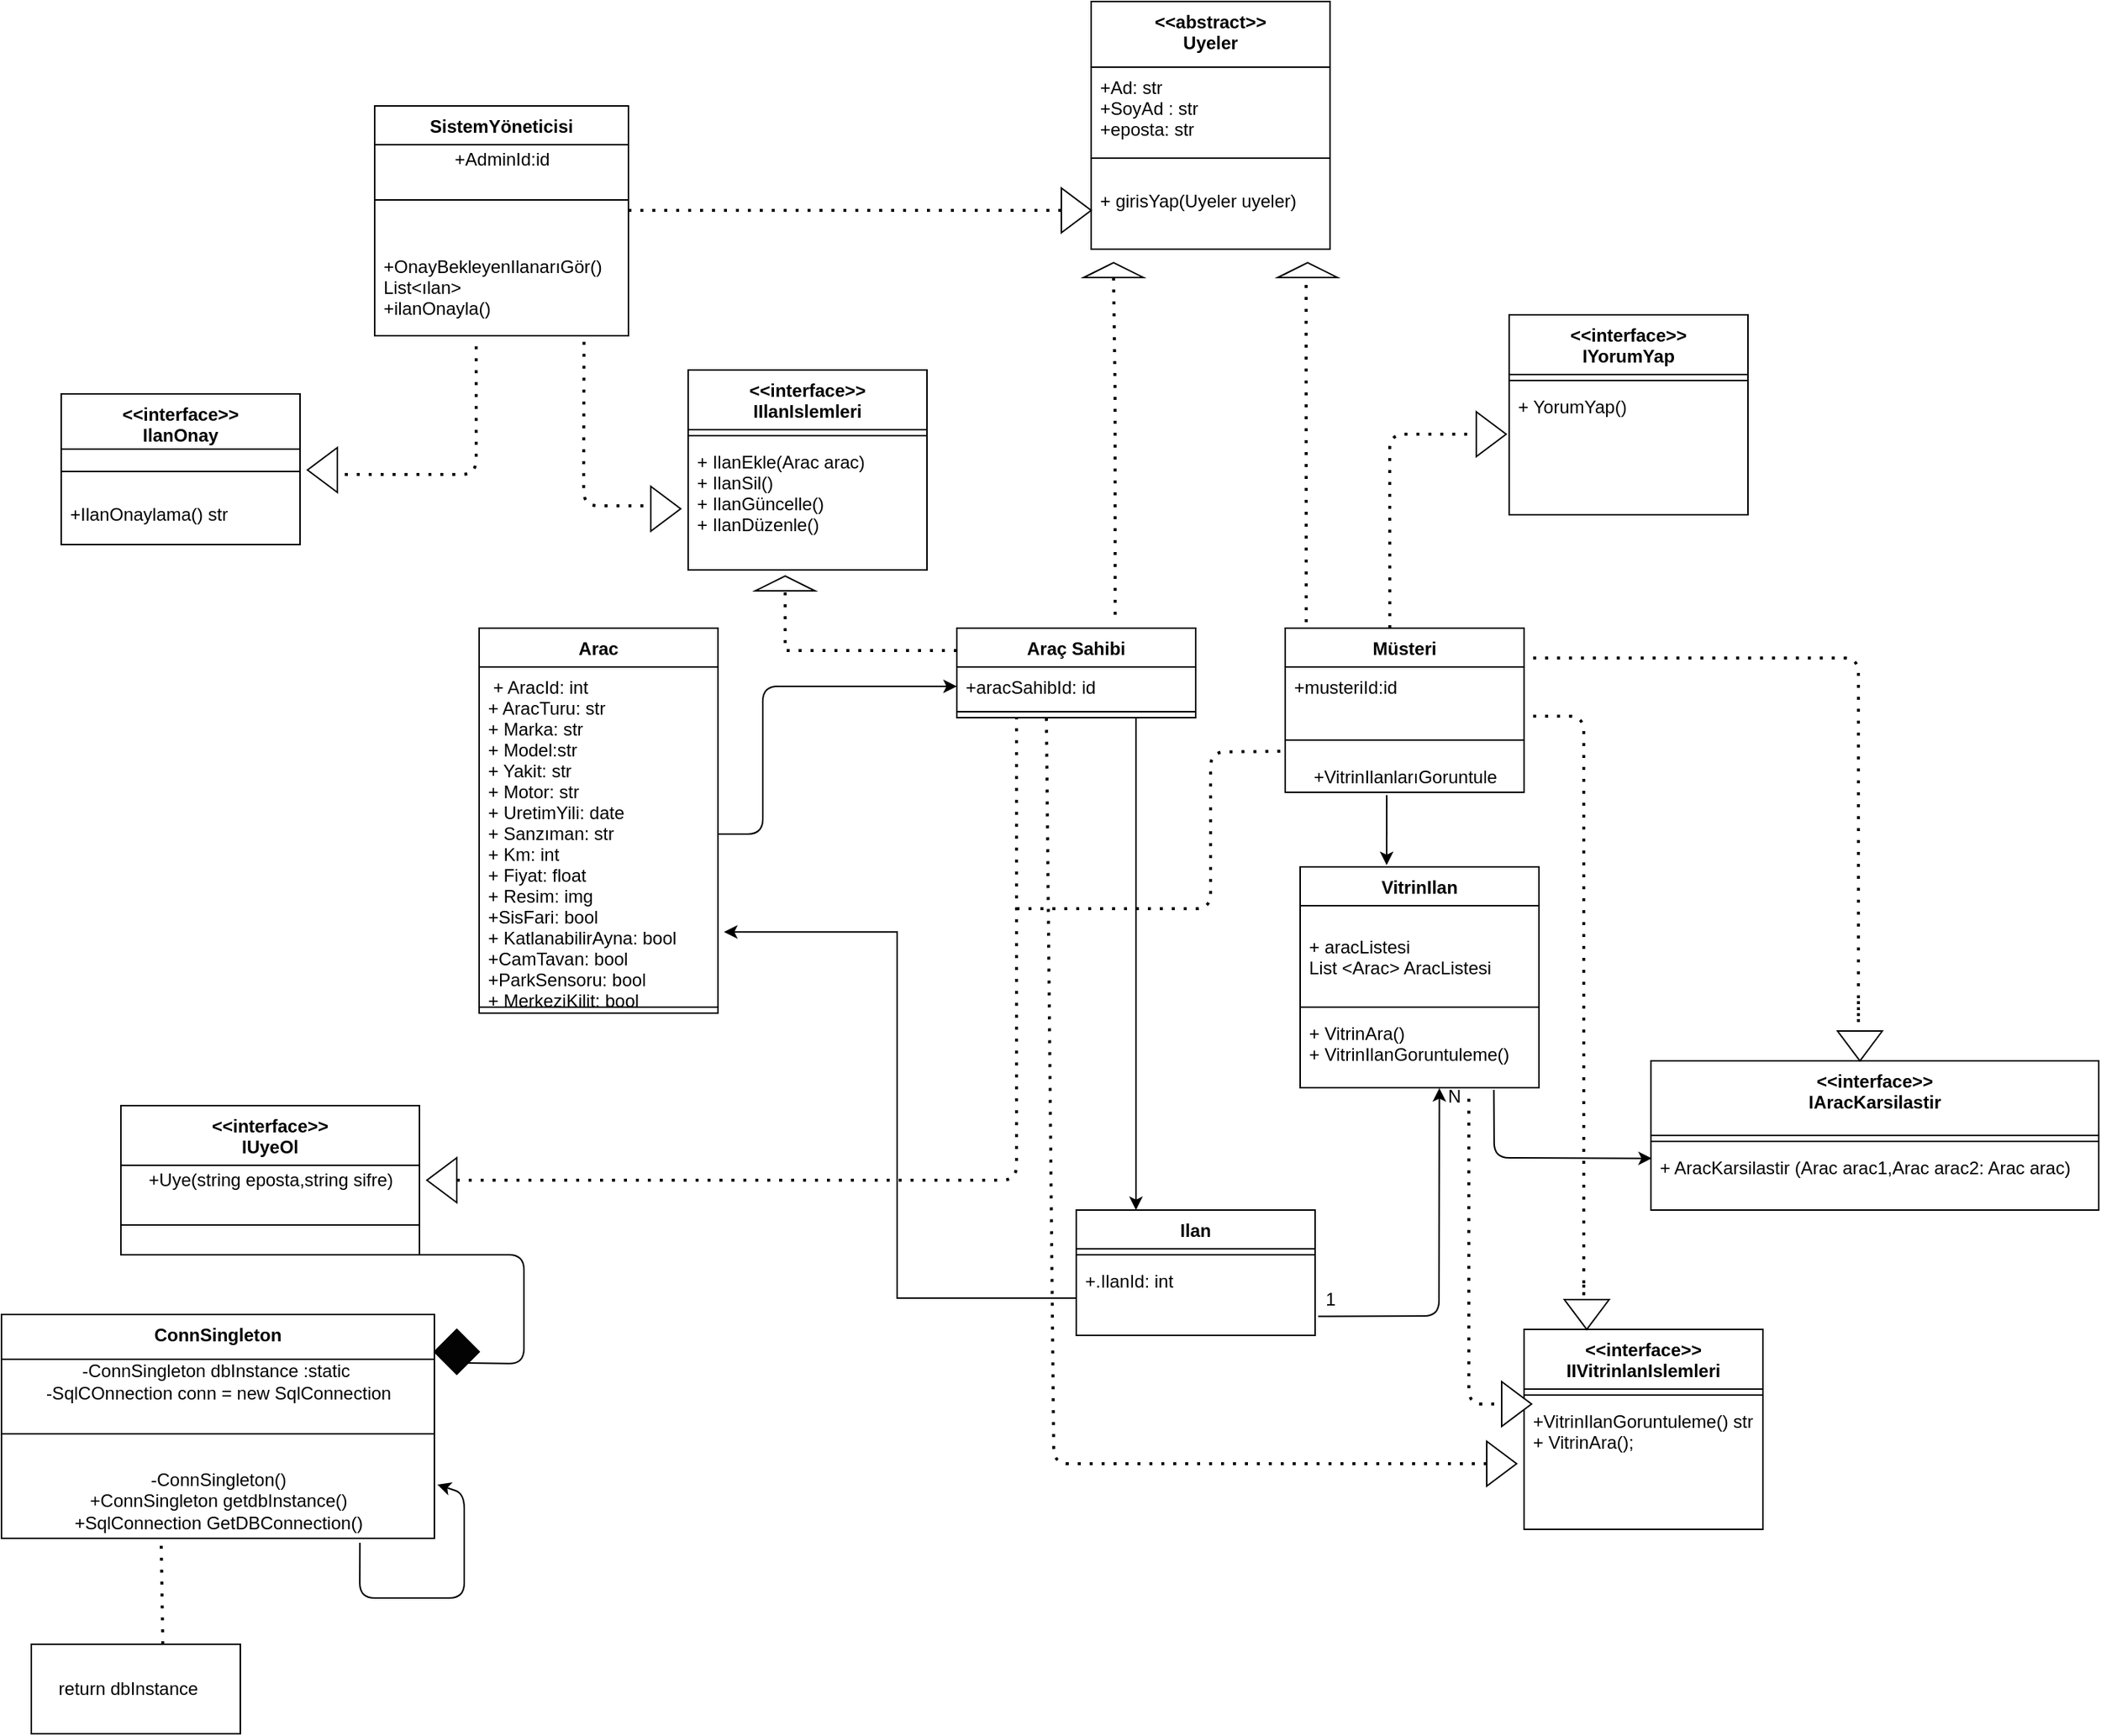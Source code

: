 <mxfile version="13.9.9" type="device"><diagram id="zK1Dp6CyT_VVReYX9IPm" name="Sayfa -1"><mxGraphModel dx="3129" dy="2283" grid="1" gridSize="10" guides="1" tooltips="1" connect="1" arrows="1" fold="1" page="1" pageScale="1" pageWidth="1169" pageHeight="827" math="0" shadow="0"><root><mxCell id="0"/><mxCell id="1" parent="0"/><mxCell id="Ft5qCQ-8cC0xmZgH-fm2-13" value="Araç Sahibi" style="swimlane;fontStyle=1;align=center;verticalAlign=top;childLayout=stackLayout;horizontal=1;startSize=26;horizontalStack=0;resizeParent=1;resizeParentMax=0;resizeLast=0;collapsible=1;marginBottom=0;" parent="1" vertex="1"><mxGeometry x="40" y="520" width="160" height="60" as="geometry"/></mxCell><mxCell id="Ft5qCQ-8cC0xmZgH-fm2-14" value="+aracSahibId: id" style="text;strokeColor=none;fillColor=none;align=left;verticalAlign=top;spacingLeft=4;spacingRight=4;overflow=hidden;rotatable=0;points=[[0,0.5],[1,0.5]];portConstraint=eastwest;" parent="Ft5qCQ-8cC0xmZgH-fm2-13" vertex="1"><mxGeometry y="26" width="160" height="26" as="geometry"/></mxCell><mxCell id="Ft5qCQ-8cC0xmZgH-fm2-15" value="" style="line;strokeWidth=1;fillColor=none;align=left;verticalAlign=middle;spacingTop=-1;spacingLeft=3;spacingRight=3;rotatable=0;labelPosition=right;points=[];portConstraint=eastwest;" parent="Ft5qCQ-8cC0xmZgH-fm2-13" vertex="1"><mxGeometry y="52" width="160" height="8" as="geometry"/></mxCell><mxCell id="Ft5qCQ-8cC0xmZgH-fm2-17" value="Müsteri" style="swimlane;fontStyle=1;align=center;verticalAlign=top;childLayout=stackLayout;horizontal=1;startSize=26;horizontalStack=0;resizeParent=1;resizeParentMax=0;resizeLast=0;collapsible=1;marginBottom=0;" parent="1" vertex="1"><mxGeometry x="260" y="520" width="160" height="110" as="geometry"/></mxCell><mxCell id="Ft5qCQ-8cC0xmZgH-fm2-18" value="+musteriId:id" style="text;strokeColor=none;fillColor=none;align=left;verticalAlign=top;spacingLeft=4;spacingRight=4;overflow=hidden;rotatable=0;points=[[0,0.5],[1,0.5]];portConstraint=eastwest;" parent="Ft5qCQ-8cC0xmZgH-fm2-17" vertex="1"><mxGeometry y="26" width="160" height="34" as="geometry"/></mxCell><mxCell id="Ft5qCQ-8cC0xmZgH-fm2-19" value="" style="line;strokeWidth=1;fillColor=none;align=left;verticalAlign=middle;spacingTop=-1;spacingLeft=3;spacingRight=3;rotatable=0;labelPosition=right;points=[];portConstraint=eastwest;" parent="Ft5qCQ-8cC0xmZgH-fm2-17" vertex="1"><mxGeometry y="60" width="160" height="30" as="geometry"/></mxCell><mxCell id="Ft5qCQ-8cC0xmZgH-fm2-59" value="+VitrinIlanlarıGoruntule" style="text;html=1;align=center;verticalAlign=middle;resizable=0;points=[];autosize=1;" parent="Ft5qCQ-8cC0xmZgH-fm2-17" vertex="1"><mxGeometry y="90" width="160" height="20" as="geometry"/></mxCell><mxCell id="Ft5qCQ-8cC0xmZgH-fm2-20" value="&lt;&lt;interface&gt;&gt;&#10;IIlanIslemleri" style="swimlane;fontStyle=1;align=center;verticalAlign=top;childLayout=stackLayout;horizontal=1;startSize=40;horizontalStack=0;resizeParent=1;resizeParentMax=0;resizeLast=0;collapsible=1;marginBottom=0;" parent="1" vertex="1"><mxGeometry x="-140" y="347" width="160" height="134" as="geometry"/></mxCell><mxCell id="Ft5qCQ-8cC0xmZgH-fm2-22" value="" style="line;strokeWidth=1;fillColor=none;align=left;verticalAlign=middle;spacingTop=-1;spacingLeft=3;spacingRight=3;rotatable=0;labelPosition=right;points=[];portConstraint=eastwest;" parent="Ft5qCQ-8cC0xmZgH-fm2-20" vertex="1"><mxGeometry y="40" width="160" height="8" as="geometry"/></mxCell><mxCell id="Ft5qCQ-8cC0xmZgH-fm2-23" value="+ IlanEkle(Arac arac) &#10;+ IlanSil() &#10;+ IlanGüncelle() &#10;+ IlanDüzenle() " style="text;strokeColor=none;fillColor=none;align=left;verticalAlign=top;spacingLeft=4;spacingRight=4;overflow=hidden;rotatable=0;points=[[0,0.5],[1,0.5]];portConstraint=eastwest;" parent="Ft5qCQ-8cC0xmZgH-fm2-20" vertex="1"><mxGeometry y="48" width="160" height="86" as="geometry"/></mxCell><mxCell id="Ft5qCQ-8cC0xmZgH-fm2-31" value="SistemYöneticisi" style="swimlane;fontStyle=1;align=center;verticalAlign=top;childLayout=stackLayout;horizontal=1;startSize=26;horizontalStack=0;resizeParent=1;resizeParentMax=0;resizeLast=0;collapsible=1;marginBottom=0;" parent="1" vertex="1"><mxGeometry x="-350" y="170" width="170" height="154" as="geometry"/></mxCell><mxCell id="Ft5qCQ-8cC0xmZgH-fm2-34" value="&lt;span style=&quot;text-align: left&quot;&gt;+AdminId:id&lt;/span&gt;" style="text;html=1;align=center;verticalAlign=middle;resizable=0;points=[];autosize=1;" parent="Ft5qCQ-8cC0xmZgH-fm2-31" vertex="1"><mxGeometry y="26" width="170" height="20" as="geometry"/></mxCell><mxCell id="Ft5qCQ-8cC0xmZgH-fm2-33" value="" style="line;strokeWidth=1;fillColor=none;align=left;verticalAlign=middle;spacingTop=-1;spacingLeft=3;spacingRight=3;rotatable=0;labelPosition=right;points=[];portConstraint=eastwest;" parent="Ft5qCQ-8cC0xmZgH-fm2-31" vertex="1"><mxGeometry y="46" width="170" height="34" as="geometry"/></mxCell><mxCell id="Ft5qCQ-8cC0xmZgH-fm2-32" value="&#10;+OnayBekleyenIlanarıGör()&#10;List&lt;ılan&gt;&#10;+ilanOnayla()&#10;" style="text;strokeColor=none;fillColor=none;align=left;verticalAlign=top;spacingLeft=4;spacingRight=4;overflow=hidden;rotatable=0;points=[[0,0.5],[1,0.5]];portConstraint=eastwest;" parent="Ft5qCQ-8cC0xmZgH-fm2-31" vertex="1"><mxGeometry y="80" width="170" height="74" as="geometry"/></mxCell><mxCell id="Ft5qCQ-8cC0xmZgH-fm2-41" value="VitrinIlan" style="swimlane;fontStyle=1;align=center;verticalAlign=top;childLayout=stackLayout;horizontal=1;startSize=26;horizontalStack=0;resizeParent=1;resizeParentMax=0;resizeLast=0;collapsible=1;marginBottom=0;" parent="1" vertex="1"><mxGeometry x="270" y="680" width="160" height="148" as="geometry"/></mxCell><mxCell id="Ft5qCQ-8cC0xmZgH-fm2-42" value="&#10;+ aracListesi&#10;List &lt;Arac&gt; AracListesi " style="text;strokeColor=none;fillColor=none;align=left;verticalAlign=top;spacingLeft=4;spacingRight=4;overflow=hidden;rotatable=0;points=[[0,0.5],[1,0.5]];portConstraint=eastwest;" parent="Ft5qCQ-8cC0xmZgH-fm2-41" vertex="1"><mxGeometry y="26" width="160" height="64" as="geometry"/></mxCell><mxCell id="Ft5qCQ-8cC0xmZgH-fm2-43" value="" style="line;strokeWidth=1;fillColor=none;align=left;verticalAlign=middle;spacingTop=-1;spacingLeft=3;spacingRight=3;rotatable=0;labelPosition=right;points=[];portConstraint=eastwest;" parent="Ft5qCQ-8cC0xmZgH-fm2-41" vertex="1"><mxGeometry y="90" width="160" height="8" as="geometry"/></mxCell><mxCell id="Ft5qCQ-8cC0xmZgH-fm2-44" value="+ VitrinAra()&#10;+ VitrinIlanGoruntuleme()" style="text;strokeColor=none;fillColor=none;align=left;verticalAlign=top;spacingLeft=4;spacingRight=4;overflow=hidden;rotatable=0;points=[[0,0.5],[1,0.5]];portConstraint=eastwest;" parent="Ft5qCQ-8cC0xmZgH-fm2-41" vertex="1"><mxGeometry y="98" width="160" height="50" as="geometry"/></mxCell><mxCell id="Ft5qCQ-8cC0xmZgH-fm2-54" value="" style="endArrow=none;dashed=1;html=1;dashPattern=1 3;strokeWidth=2;exitX=0;exitY=0.25;exitDx=0;exitDy=0;" parent="1" source="Ft5qCQ-8cC0xmZgH-fm2-13" edge="1"><mxGeometry width="50" height="50" relative="1" as="geometry"><mxPoint x="110" y="580" as="sourcePoint"/><mxPoint x="-80" y="535" as="targetPoint"/></mxGeometry></mxCell><mxCell id="Ft5qCQ-8cC0xmZgH-fm2-55" value="" style="triangle;whiteSpace=wrap;html=1;rotation=90;direction=west;" parent="1" vertex="1"><mxGeometry x="-80" y="470" width="10" height="40" as="geometry"/></mxCell><mxCell id="Ft5qCQ-8cC0xmZgH-fm2-79" value="Arac" style="swimlane;fontStyle=1;align=center;verticalAlign=top;childLayout=stackLayout;horizontal=1;startSize=26;horizontalStack=0;resizeParent=1;resizeParentMax=0;resizeLast=0;collapsible=1;marginBottom=0;" parent="1" vertex="1"><mxGeometry x="-280" y="520" width="160" height="258" as="geometry"/></mxCell><mxCell id="Ft5qCQ-8cC0xmZgH-fm2-80" value=" + AracId: int&#10;+ AracTuru: str&#10;+ Marka: str&#10;+ Model:str&#10;+ Yakit: str&#10;+ Motor: str&#10;+ UretimYili: date&#10;+ Sanzıman: str&#10;+ Km: int&#10;+ Fiyat: float&#10;+ Resim: img&#10;+SisFari: bool&#10;+ KatlanabilirAyna: bool&#10;+CamTavan: bool&#10;+ParkSensoru: bool&#10;+ MerkeziKilit: bool&#10;&#10;" style="text;strokeColor=none;fillColor=none;align=left;verticalAlign=top;spacingLeft=4;spacingRight=4;overflow=hidden;rotatable=0;points=[[0,0.5],[1,0.5]];portConstraint=eastwest;" parent="Ft5qCQ-8cC0xmZgH-fm2-79" vertex="1"><mxGeometry y="26" width="160" height="224" as="geometry"/></mxCell><mxCell id="Ft5qCQ-8cC0xmZgH-fm2-81" value="" style="line;strokeWidth=1;fillColor=none;align=left;verticalAlign=middle;spacingTop=-1;spacingLeft=3;spacingRight=3;rotatable=0;labelPosition=right;points=[];portConstraint=eastwest;" parent="Ft5qCQ-8cC0xmZgH-fm2-79" vertex="1"><mxGeometry y="250" width="160" height="8" as="geometry"/></mxCell><mxCell id="Ft5qCQ-8cC0xmZgH-fm2-89" value="" style="endArrow=none;dashed=1;html=1;dashPattern=1 3;strokeWidth=2;entryX=0;entryY=0.5;entryDx=0;entryDy=0;" parent="1" target="Ft5qCQ-8cC0xmZgH-fm2-55" edge="1"><mxGeometry width="50" height="50" relative="1" as="geometry"><mxPoint x="-75" y="530" as="sourcePoint"/><mxPoint x="-70" y="545" as="targetPoint"/></mxGeometry></mxCell><mxCell id="Ft5qCQ-8cC0xmZgH-fm2-90" value="Ilan" style="swimlane;fontStyle=1;align=center;verticalAlign=top;childLayout=stackLayout;horizontal=1;startSize=26;horizontalStack=0;resizeParent=1;resizeParentMax=0;resizeLast=0;collapsible=1;marginBottom=0;" parent="1" vertex="1"><mxGeometry x="120" y="910" width="160" height="84" as="geometry"/></mxCell><mxCell id="Ft5qCQ-8cC0xmZgH-fm2-92" value="" style="line;strokeWidth=1;fillColor=none;align=left;verticalAlign=middle;spacingTop=-1;spacingLeft=3;spacingRight=3;rotatable=0;labelPosition=right;points=[];portConstraint=eastwest;" parent="Ft5qCQ-8cC0xmZgH-fm2-90" vertex="1"><mxGeometry y="26" width="160" height="8" as="geometry"/></mxCell><mxCell id="Ft5qCQ-8cC0xmZgH-fm2-93" value="+.IlanId: int" style="text;strokeColor=none;fillColor=none;align=left;verticalAlign=top;spacingLeft=4;spacingRight=4;overflow=hidden;rotatable=0;points=[[0,0.5],[1,0.5]];portConstraint=eastwest;" parent="Ft5qCQ-8cC0xmZgH-fm2-90" vertex="1"><mxGeometry y="34" width="160" height="50" as="geometry"/></mxCell><mxCell id="Ft5qCQ-8cC0xmZgH-fm2-94" value="" style="endArrow=classic;html=1;exitX=1;exitY=0.5;exitDx=0;exitDy=0;entryX=0;entryY=0.5;entryDx=0;entryDy=0;" parent="1" source="Ft5qCQ-8cC0xmZgH-fm2-80" target="Ft5qCQ-8cC0xmZgH-fm2-14" edge="1"><mxGeometry width="50" height="50" relative="1" as="geometry"><mxPoint x="420" y="760" as="sourcePoint"/><mxPoint x="470" y="710" as="targetPoint"/><Array as="points"><mxPoint x="-90" y="658"/><mxPoint x="-90" y="559"/></Array></mxGeometry></mxCell><mxCell id="Ft5qCQ-8cC0xmZgH-fm2-95" value="&lt;&lt;interface&gt;&gt;&#10;IAracKarsilastir" style="swimlane;fontStyle=1;align=center;verticalAlign=top;childLayout=stackLayout;horizontal=1;startSize=50;horizontalStack=0;resizeParent=1;resizeParentMax=0;resizeLast=0;collapsible=1;marginBottom=0;" parent="1" vertex="1"><mxGeometry x="505" y="810" width="300" height="100" as="geometry"/></mxCell><mxCell id="Ft5qCQ-8cC0xmZgH-fm2-97" value="" style="line;strokeWidth=1;fillColor=none;align=left;verticalAlign=middle;spacingTop=-1;spacingLeft=3;spacingRight=3;rotatable=0;labelPosition=right;points=[];portConstraint=eastwest;" parent="Ft5qCQ-8cC0xmZgH-fm2-95" vertex="1"><mxGeometry y="50" width="300" height="8" as="geometry"/></mxCell><mxCell id="Ft5qCQ-8cC0xmZgH-fm2-98" value="+ AracKarsilastir (Arac arac1,Arac arac2: Arac arac)" style="text;strokeColor=none;fillColor=none;align=left;verticalAlign=top;spacingLeft=4;spacingRight=4;overflow=hidden;rotatable=0;points=[[0,0.5],[1,0.5]];portConstraint=eastwest;" parent="Ft5qCQ-8cC0xmZgH-fm2-95" vertex="1"><mxGeometry y="58" width="300" height="42" as="geometry"/></mxCell><mxCell id="Ft5qCQ-8cC0xmZgH-fm2-99" value="" style="endArrow=classic;html=1;exitX=0.811;exitY=1.029;exitDx=0;exitDy=0;entryX=0.002;entryY=0.175;entryDx=0;entryDy=0;entryPerimeter=0;exitPerimeter=0;" parent="1" source="Ft5qCQ-8cC0xmZgH-fm2-44" target="Ft5qCQ-8cC0xmZgH-fm2-98" edge="1"><mxGeometry width="50" height="50" relative="1" as="geometry"><mxPoint x="450.0" y="899.56" as="sourcePoint"/><mxPoint x="360.0" y="850.445" as="targetPoint"/><Array as="points"><mxPoint x="400" y="875"/></Array></mxGeometry></mxCell><mxCell id="Ft5qCQ-8cC0xmZgH-fm2-111" value="&lt;&lt;interface&gt;&gt;&#10;IlanOnay&#10;" style="swimlane;fontStyle=1;align=center;verticalAlign=top;childLayout=stackLayout;horizontal=1;startSize=37;horizontalStack=0;resizeParent=1;resizeParentMax=0;resizeLast=0;collapsible=1;marginBottom=0;" parent="1" vertex="1"><mxGeometry x="-560" y="363" width="160" height="101" as="geometry"/></mxCell><mxCell id="Ft5qCQ-8cC0xmZgH-fm2-113" value="" style="line;strokeWidth=1;fillColor=none;align=left;verticalAlign=middle;spacingTop=-1;spacingLeft=3;spacingRight=3;rotatable=0;labelPosition=right;points=[];portConstraint=eastwest;" parent="Ft5qCQ-8cC0xmZgH-fm2-111" vertex="1"><mxGeometry y="37" width="160" height="30" as="geometry"/></mxCell><mxCell id="Ft5qCQ-8cC0xmZgH-fm2-112" value="+IlanOnaylama() str" style="text;strokeColor=none;fillColor=none;align=left;verticalAlign=top;spacingLeft=4;spacingRight=4;overflow=hidden;rotatable=0;points=[[0,0.5],[1,0.5]];portConstraint=eastwest;" parent="Ft5qCQ-8cC0xmZgH-fm2-111" vertex="1"><mxGeometry y="67" width="160" height="34" as="geometry"/></mxCell><mxCell id="Ft5qCQ-8cC0xmZgH-fm2-115" value="" style="endArrow=none;dashed=1;html=1;dashPattern=1 3;strokeWidth=2;entryX=0.4;entryY=1.026;entryDx=0;entryDy=0;entryPerimeter=0;" parent="1" target="Ft5qCQ-8cC0xmZgH-fm2-32" edge="1"><mxGeometry width="50" height="50" relative="1" as="geometry"><mxPoint x="-370" y="417" as="sourcePoint"/><mxPoint x="-350" y="240" as="targetPoint"/><Array as="points"><mxPoint x="-282" y="417"/></Array></mxGeometry></mxCell><mxCell id="Ft5qCQ-8cC0xmZgH-fm2-116" value="" style="triangle;whiteSpace=wrap;html=1;rotation=-90;direction=north;" parent="1" vertex="1"><mxGeometry x="-400" y="404" width="30" height="20" as="geometry"/></mxCell><mxCell id="Ft5qCQ-8cC0xmZgH-fm2-117" value="" style="endArrow=none;dashed=1;html=1;dashPattern=1 3;strokeWidth=2;entryX=0.825;entryY=1.01;entryDx=0;entryDy=0;entryPerimeter=0;" parent="1" target="Ft5qCQ-8cC0xmZgH-fm2-32" edge="1"><mxGeometry width="50" height="50" relative="1" as="geometry"><mxPoint x="-170" y="438" as="sourcePoint"/><mxPoint x="-210" y="336" as="targetPoint"/><Array as="points"><mxPoint x="-210" y="438"/></Array></mxGeometry></mxCell><mxCell id="Ft5qCQ-8cC0xmZgH-fm2-118" value="" style="triangle;whiteSpace=wrap;html=1;rotation=90;direction=north;" parent="1" vertex="1"><mxGeometry x="-170" y="430" width="30" height="20" as="geometry"/></mxCell><mxCell id="Ft5qCQ-8cC0xmZgH-fm2-119" value="" style="endArrow=classic;html=1;exitX=1.013;exitY=1.028;exitDx=0;exitDy=0;exitPerimeter=0;entryX=0.583;entryY=1.006;entryDx=0;entryDy=0;entryPerimeter=0;" parent="1" target="Ft5qCQ-8cC0xmZgH-fm2-44" edge="1"><mxGeometry width="50" height="50" relative="1" as="geometry"><mxPoint x="282.08" y="981.232" as="sourcePoint"/><mxPoint x="350" y="840" as="targetPoint"/><Array as="points"><mxPoint x="363" y="981"/></Array></mxGeometry></mxCell><mxCell id="Ft5qCQ-8cC0xmZgH-fm2-120" value="1&lt;br&gt;" style="text;html=1;align=center;verticalAlign=middle;resizable=0;points=[];autosize=1;" parent="1" vertex="1"><mxGeometry x="280" y="960" width="20" height="20" as="geometry"/></mxCell><mxCell id="Ft5qCQ-8cC0xmZgH-fm2-121" value="N" style="text;html=1;align=center;verticalAlign=middle;resizable=0;points=[];autosize=1;" parent="1" vertex="1"><mxGeometry x="363" y="824" width="20" height="20" as="geometry"/></mxCell><mxCell id="Ft5qCQ-8cC0xmZgH-fm2-122" value="" style="endArrow=classic;html=1;exitX=0.75;exitY=1;exitDx=0;exitDy=0;entryX=0.25;entryY=0;entryDx=0;entryDy=0;" parent="1" source="Ft5qCQ-8cC0xmZgH-fm2-13" target="Ft5qCQ-8cC0xmZgH-fm2-90" edge="1"><mxGeometry width="50" height="50" relative="1" as="geometry"><mxPoint x="159.4" y="835.462" as="sourcePoint"/><mxPoint x="160" y="907" as="targetPoint"/><Array as="points"><mxPoint x="160" y="835"/></Array></mxGeometry></mxCell><mxCell id="Ft5qCQ-8cC0xmZgH-fm2-125" value="" style="endArrow=classic;html=1;exitX=0.425;exitY=1.091;exitDx=0;exitDy=0;exitPerimeter=0;entryX=0.362;entryY=-0.008;entryDx=0;entryDy=0;entryPerimeter=0;" parent="1" source="Ft5qCQ-8cC0xmZgH-fm2-59" target="Ft5qCQ-8cC0xmZgH-fm2-41" edge="1"><mxGeometry width="50" height="50" relative="1" as="geometry"><mxPoint x="450" y="640" as="sourcePoint"/><mxPoint x="500" y="590" as="targetPoint"/></mxGeometry></mxCell><mxCell id="Ft5qCQ-8cC0xmZgH-fm2-136" value="&lt;&lt;interface&gt;&gt;&#10;IUyeOl" style="swimlane;fontStyle=1;align=center;verticalAlign=top;childLayout=stackLayout;horizontal=1;startSize=40;horizontalStack=0;resizeParent=1;resizeParentMax=0;resizeLast=0;collapsible=1;marginBottom=0;" parent="1" vertex="1"><mxGeometry x="-520" y="840" width="200" height="100" as="geometry"/></mxCell><mxCell id="Ft5qCQ-8cC0xmZgH-fm2-138" value="+Uye(string eposta,string sifre)" style="text;html=1;align=center;verticalAlign=middle;resizable=0;points=[];autosize=1;" parent="Ft5qCQ-8cC0xmZgH-fm2-136" vertex="1"><mxGeometry y="40" width="200" height="20" as="geometry"/></mxCell><mxCell id="Ft5qCQ-8cC0xmZgH-fm2-137" value="" style="line;strokeWidth=1;fillColor=none;align=left;verticalAlign=middle;spacingTop=-1;spacingLeft=3;spacingRight=3;rotatable=0;labelPosition=right;points=[];portConstraint=eastwest;" parent="Ft5qCQ-8cC0xmZgH-fm2-136" vertex="1"><mxGeometry y="60" width="200" height="40" as="geometry"/></mxCell><mxCell id="Ft5qCQ-8cC0xmZgH-fm2-139" value="ConnSingleton" style="swimlane;fontStyle=1;align=center;verticalAlign=top;childLayout=stackLayout;horizontal=1;startSize=30;horizontalStack=0;resizeParent=1;resizeParentMax=0;resizeLast=0;collapsible=1;marginBottom=0;" parent="1" vertex="1"><mxGeometry x="-600" y="980" width="290" height="150" as="geometry"/></mxCell><mxCell id="Ft5qCQ-8cC0xmZgH-fm2-140" value="-ConnSingleton dbInstance :static&amp;nbsp;&lt;br&gt;-SqlCOnnection conn = new SqlConnection" style="text;html=1;align=center;verticalAlign=middle;resizable=0;points=[];autosize=1;" parent="Ft5qCQ-8cC0xmZgH-fm2-139" vertex="1"><mxGeometry y="30" width="290" height="30" as="geometry"/></mxCell><mxCell id="Ft5qCQ-8cC0xmZgH-fm2-141" value="" style="line;strokeWidth=1;fillColor=none;align=left;verticalAlign=middle;spacingTop=-1;spacingLeft=3;spacingRight=3;rotatable=0;labelPosition=right;points=[];portConstraint=eastwest;" parent="Ft5qCQ-8cC0xmZgH-fm2-139" vertex="1"><mxGeometry y="60" width="290" height="40" as="geometry"/></mxCell><mxCell id="bBNgcSddGq8PYF7GDKZG-48" value="" style="endArrow=classic;html=1;entryX=1.007;entryY=0.28;entryDx=0;entryDy=0;entryPerimeter=0;exitX=0.828;exitY=1.06;exitDx=0;exitDy=0;exitPerimeter=0;" parent="Ft5qCQ-8cC0xmZgH-fm2-139" source="bBNgcSddGq8PYF7GDKZG-47" target="bBNgcSddGq8PYF7GDKZG-47" edge="1"><mxGeometry width="50" height="50" relative="1" as="geometry"><mxPoint x="240" y="160" as="sourcePoint"/><mxPoint x="270" y="100" as="targetPoint"/><Array as="points"><mxPoint x="240" y="190"/><mxPoint x="310" y="190"/><mxPoint x="310" y="120"/></Array></mxGeometry></mxCell><mxCell id="bBNgcSddGq8PYF7GDKZG-47" value="-ConnSingleton()&lt;br&gt;+ConnSingleton getdbInstance()&lt;br&gt;+SqlConnection GetDBConnection()" style="text;html=1;align=center;verticalAlign=middle;resizable=0;points=[];autosize=1;" parent="Ft5qCQ-8cC0xmZgH-fm2-139" vertex="1"><mxGeometry y="100" width="290" height="50" as="geometry"/></mxCell><mxCell id="Ft5qCQ-8cC0xmZgH-fm2-163" value="" style="endArrow=none;html=1;exitX=1;exitY=0;exitDx=0;exitDy=0;" parent="1" source="Ft5qCQ-8cC0xmZgH-fm2-164" edge="1"><mxGeometry width="50" height="50" relative="1" as="geometry"><mxPoint x="-360" y="1010" as="sourcePoint"/><mxPoint x="-330" y="940" as="targetPoint"/><Array as="points"><mxPoint x="-250" y="1013"/><mxPoint x="-250" y="940"/></Array></mxGeometry></mxCell><mxCell id="Ft5qCQ-8cC0xmZgH-fm2-164" value="" style="rhombus;whiteSpace=wrap;html=1;fillColor=#030303;rotation=90;" parent="1" vertex="1"><mxGeometry x="-310" y="990" width="30" height="30" as="geometry"/></mxCell><mxCell id="Ft5qCQ-8cC0xmZgH-fm2-165" value="" style="endArrow=none;dashed=1;html=1;dashPattern=1 3;strokeWidth=2;entryX=0.25;entryY=1;entryDx=0;entryDy=0;exitX=0;exitY=0.5;exitDx=0;exitDy=0;" parent="1" source="Ft5qCQ-8cC0xmZgH-fm2-166" target="Ft5qCQ-8cC0xmZgH-fm2-13" edge="1"><mxGeometry width="50" height="50" relative="1" as="geometry"><mxPoint x="120" y="870" as="sourcePoint"/><mxPoint x="114" y="620" as="targetPoint"/><Array as="points"><mxPoint x="80" y="890"/></Array></mxGeometry></mxCell><mxCell id="Ft5qCQ-8cC0xmZgH-fm2-166" value="" style="triangle;whiteSpace=wrap;html=1;rotation=90;direction=south;" parent="1" vertex="1"><mxGeometry x="-320" y="880" width="30" height="20" as="geometry"/></mxCell><mxCell id="bBNgcSddGq8PYF7GDKZG-1" value="&lt;&lt;abstract&gt;&gt;&#10;Uyeler" style="swimlane;fontStyle=1;align=center;verticalAlign=top;childLayout=stackLayout;horizontal=1;startSize=44;horizontalStack=0;resizeParent=1;resizeParentMax=0;resizeLast=0;collapsible=1;marginBottom=0;" parent="1" vertex="1"><mxGeometry x="130" y="100" width="160" height="166" as="geometry"/></mxCell><mxCell id="bBNgcSddGq8PYF7GDKZG-2" value="+Ad: str&#10;+SoyAd : str&#10;+eposta: str&#10;-sifre:str" style="text;strokeColor=none;fillColor=none;align=left;verticalAlign=top;spacingLeft=4;spacingRight=4;overflow=hidden;rotatable=0;points=[[0,0.5],[1,0.5]];portConstraint=eastwest;" parent="bBNgcSddGq8PYF7GDKZG-1" vertex="1"><mxGeometry y="44" width="160" height="46" as="geometry"/></mxCell><mxCell id="bBNgcSddGq8PYF7GDKZG-3" value="" style="line;strokeWidth=1;fillColor=none;align=left;verticalAlign=middle;spacingTop=-1;spacingLeft=3;spacingRight=3;rotatable=0;labelPosition=right;points=[];portConstraint=eastwest;" parent="bBNgcSddGq8PYF7GDKZG-1" vertex="1"><mxGeometry y="90" width="160" height="30" as="geometry"/></mxCell><mxCell id="QqO8uCorp9VoD8FLbrIT-1" value="+ girisYap(Uyeler uyeler)&#10;" style="text;strokeColor=none;fillColor=none;align=left;verticalAlign=top;spacingLeft=4;spacingRight=4;overflow=hidden;rotatable=0;points=[[0,0.5],[1,0.5]];portConstraint=eastwest;" vertex="1" parent="bBNgcSddGq8PYF7GDKZG-1"><mxGeometry y="120" width="160" height="46" as="geometry"/></mxCell><mxCell id="bBNgcSddGq8PYF7GDKZG-9" value="" style="endArrow=none;dashed=1;html=1;dashPattern=1 3;strokeWidth=2;" parent="1" edge="1"><mxGeometry width="50" height="50" relative="1" as="geometry"><mxPoint x="110" y="240" as="sourcePoint"/><mxPoint x="-180" y="240" as="targetPoint"/><Array as="points"/></mxGeometry></mxCell><mxCell id="bBNgcSddGq8PYF7GDKZG-10" value="" style="triangle;whiteSpace=wrap;html=1;rotation=90;direction=north;" parent="1" vertex="1"><mxGeometry x="105" y="230" width="30" height="20" as="geometry"/></mxCell><mxCell id="bBNgcSddGq8PYF7GDKZG-11" value="" style="endArrow=none;dashed=1;html=1;dashPattern=1 3;strokeWidth=2;exitX=0.088;exitY=-0.036;exitDx=0;exitDy=0;exitPerimeter=0;" parent="1" source="Ft5qCQ-8cC0xmZgH-fm2-17" edge="1"><mxGeometry width="50" height="50" relative="1" as="geometry"><mxPoint x="495" y="400" as="sourcePoint"/><mxPoint x="274" y="290" as="targetPoint"/><Array as="points"/></mxGeometry></mxCell><mxCell id="bBNgcSddGq8PYF7GDKZG-12" value="" style="endArrow=none;dashed=1;html=1;dashPattern=1 3;strokeWidth=2;entryX=0.663;entryY=-0.05;entryDx=0;entryDy=0;entryPerimeter=0;exitX=0;exitY=0.5;exitDx=0;exitDy=0;" parent="1" source="bBNgcSddGq8PYF7GDKZG-13" target="Ft5qCQ-8cC0xmZgH-fm2-13" edge="1"><mxGeometry width="50" height="50" relative="1" as="geometry"><mxPoint x="146" y="300" as="sourcePoint"/><mxPoint x="145" y="342" as="targetPoint"/><Array as="points"><mxPoint x="146" y="360"/></Array></mxGeometry></mxCell><mxCell id="bBNgcSddGq8PYF7GDKZG-13" value="" style="triangle;whiteSpace=wrap;html=1;rotation=90;direction=west;" parent="1" vertex="1"><mxGeometry x="140" y="260" width="10" height="40" as="geometry"/></mxCell><mxCell id="bBNgcSddGq8PYF7GDKZG-14" value="" style="triangle;whiteSpace=wrap;html=1;rotation=90;direction=west;" parent="1" vertex="1"><mxGeometry x="270" y="260" width="10" height="40" as="geometry"/></mxCell><mxCell id="bBNgcSddGq8PYF7GDKZG-17" value="&lt;&lt;interface&gt;&gt;&#10;IIVitrinlanIslemleri" style="swimlane;fontStyle=1;align=center;verticalAlign=top;childLayout=stackLayout;horizontal=1;startSize=40;horizontalStack=0;resizeParent=1;resizeParentMax=0;resizeLast=0;collapsible=1;marginBottom=0;" parent="1" vertex="1"><mxGeometry x="420" y="990" width="160" height="134" as="geometry"/></mxCell><mxCell id="bBNgcSddGq8PYF7GDKZG-18" value="" style="line;strokeWidth=1;fillColor=none;align=left;verticalAlign=middle;spacingTop=-1;spacingLeft=3;spacingRight=3;rotatable=0;labelPosition=right;points=[];portConstraint=eastwest;" parent="bBNgcSddGq8PYF7GDKZG-17" vertex="1"><mxGeometry y="40" width="160" height="8" as="geometry"/></mxCell><mxCell id="bBNgcSddGq8PYF7GDKZG-19" value="+VitrinIlanGoruntuleme() str&#10;+ VitrinAra();" style="text;strokeColor=none;fillColor=none;align=left;verticalAlign=top;spacingLeft=4;spacingRight=4;overflow=hidden;rotatable=0;points=[[0,0.5],[1,0.5]];portConstraint=eastwest;" parent="bBNgcSddGq8PYF7GDKZG-17" vertex="1"><mxGeometry y="48" width="160" height="86" as="geometry"/></mxCell><mxCell id="bBNgcSddGq8PYF7GDKZG-20" value="" style="endArrow=none;dashed=1;html=1;dashPattern=1 3;strokeWidth=2;entryX=0.5;entryY=1;entryDx=0;entryDy=0;" parent="1" edge="1"><mxGeometry width="50" height="50" relative="1" as="geometry"><mxPoint x="400" y="1040" as="sourcePoint"/><mxPoint x="383" y="834" as="targetPoint"/><Array as="points"><mxPoint x="383" y="1040"/></Array></mxGeometry></mxCell><mxCell id="bBNgcSddGq8PYF7GDKZG-21" value="" style="triangle;whiteSpace=wrap;html=1;rotation=-90;direction=south;" parent="1" vertex="1"><mxGeometry x="400" y="1030" width="30" height="20" as="geometry"/></mxCell><mxCell id="bBNgcSddGq8PYF7GDKZG-33" value="" style="endArrow=none;dashed=1;html=1;dashPattern=1 3;strokeWidth=2;entryX=0;entryY=0.75;entryDx=0;entryDy=0;" parent="1" target="Ft5qCQ-8cC0xmZgH-fm2-17" edge="1"><mxGeometry width="50" height="50" relative="1" as="geometry"><mxPoint x="80" y="708" as="sourcePoint"/><mxPoint x="200" y="616.924" as="targetPoint"/><Array as="points"><mxPoint x="210" y="708"/><mxPoint x="210" y="603"/></Array></mxGeometry></mxCell><mxCell id="bBNgcSddGq8PYF7GDKZG-35" value="" style="endArrow=none;dashed=1;html=1;dashPattern=1 3;strokeWidth=2;entryX=1.022;entryY=0.972;entryDx=0;entryDy=0;entryPerimeter=0;" parent="1" target="Ft5qCQ-8cC0xmZgH-fm2-18" edge="1"><mxGeometry width="50" height="50" relative="1" as="geometry"><mxPoint x="460" y="960" as="sourcePoint"/><mxPoint x="455" y="582" as="targetPoint"/><Array as="points"><mxPoint x="460" y="970"/><mxPoint x="460" y="960"/><mxPoint x="460" y="579"/></Array></mxGeometry></mxCell><mxCell id="bBNgcSddGq8PYF7GDKZG-37" style="edgeStyle=orthogonalEdgeStyle;rounded=0;orthogonalLoop=1;jettySize=auto;html=1;exitX=0;exitY=0.5;exitDx=0;exitDy=0;entryX=1.025;entryY=0.793;entryDx=0;entryDy=0;entryPerimeter=0;" parent="1" source="Ft5qCQ-8cC0xmZgH-fm2-93" target="Ft5qCQ-8cC0xmZgH-fm2-80" edge="1"><mxGeometry relative="1" as="geometry"><mxPoint x="-60" y="780" as="targetPoint"/></mxGeometry></mxCell><mxCell id="bBNgcSddGq8PYF7GDKZG-38" value="" style="endArrow=none;dashed=1;html=1;dashPattern=1 3;strokeWidth=2;" parent="1" edge="1"><mxGeometry width="50" height="50" relative="1" as="geometry"><mxPoint x="395" y="1080" as="sourcePoint"/><mxPoint x="100" y="580" as="targetPoint"/><Array as="points"><mxPoint x="105" y="1080"/></Array></mxGeometry></mxCell><mxCell id="bBNgcSddGq8PYF7GDKZG-49" value="" style="endArrow=none;dashed=1;html=1;dashPattern=1 3;strokeWidth=2;entryX=0.369;entryY=1.084;entryDx=0;entryDy=0;entryPerimeter=0;exitX=0.629;exitY=0;exitDx=0;exitDy=0;exitPerimeter=0;" parent="1" source="bBNgcSddGq8PYF7GDKZG-50" target="bBNgcSddGq8PYF7GDKZG-47" edge="1"><mxGeometry width="50" height="50" relative="1" as="geometry"><mxPoint x="-523" y="1201" as="sourcePoint"/><mxPoint x="-520" y="1151" as="targetPoint"/></mxGeometry></mxCell><mxCell id="bBNgcSddGq8PYF7GDKZG-50" value="" style="rounded=0;whiteSpace=wrap;html=1;" parent="1" vertex="1"><mxGeometry x="-580" y="1201" width="140" height="60" as="geometry"/></mxCell><mxCell id="bBNgcSddGq8PYF7GDKZG-51" value="return dbInstance" style="text;html=1;strokeColor=none;fillColor=none;align=center;verticalAlign=middle;whiteSpace=wrap;rounded=0;" parent="1" vertex="1"><mxGeometry x="-570" y="1221" width="110" height="20" as="geometry"/></mxCell><mxCell id="VkQTOtBylD62iwmh1N8e-1" value="&lt;&lt;interface&gt;&gt;&#10;IYorumYap" style="swimlane;fontStyle=1;align=center;verticalAlign=top;childLayout=stackLayout;horizontal=1;startSize=40;horizontalStack=0;resizeParent=1;resizeParentMax=0;resizeLast=0;collapsible=1;marginBottom=0;" parent="1" vertex="1"><mxGeometry x="410" y="310" width="160" height="134" as="geometry"/></mxCell><mxCell id="VkQTOtBylD62iwmh1N8e-2" value="" style="line;strokeWidth=1;fillColor=none;align=left;verticalAlign=middle;spacingTop=-1;spacingLeft=3;spacingRight=3;rotatable=0;labelPosition=right;points=[];portConstraint=eastwest;" parent="VkQTOtBylD62iwmh1N8e-1" vertex="1"><mxGeometry y="40" width="160" height="8" as="geometry"/></mxCell><mxCell id="VkQTOtBylD62iwmh1N8e-3" value="+ YorumYap()" style="text;strokeColor=none;fillColor=none;align=left;verticalAlign=top;spacingLeft=4;spacingRight=4;overflow=hidden;rotatable=0;points=[[0,0.5],[1,0.5]];portConstraint=eastwest;" parent="VkQTOtBylD62iwmh1N8e-1" vertex="1"><mxGeometry y="48" width="160" height="86" as="geometry"/></mxCell><mxCell id="VkQTOtBylD62iwmh1N8e-5" value="" style="triangle;whiteSpace=wrap;html=1;rotation=-90;direction=south;" parent="1" vertex="1"><mxGeometry x="390" y="1070" width="30" height="20" as="geometry"/></mxCell><mxCell id="VkQTOtBylD62iwmh1N8e-9" value="" style="triangle;whiteSpace=wrap;html=1;rotation=0;direction=south;" parent="1" vertex="1"><mxGeometry x="447" y="970" width="30" height="20" as="geometry"/></mxCell><mxCell id="VkQTOtBylD62iwmh1N8e-10" value="" style="endArrow=none;dashed=1;html=1;dashPattern=1 3;strokeWidth=2;entryX=1.022;entryY=0.972;entryDx=0;entryDy=0;entryPerimeter=0;" parent="1" edge="1"><mxGeometry width="50" height="50" relative="1" as="geometry"><mxPoint x="644" y="770" as="sourcePoint"/><mxPoint x="424" y="540.048" as="targetPoint"/><Array as="points"><mxPoint x="644" y="790"/><mxPoint x="644" y="770"/><mxPoint x="644" y="540"/></Array></mxGeometry></mxCell><mxCell id="VkQTOtBylD62iwmh1N8e-11" value="" style="triangle;whiteSpace=wrap;html=1;rotation=0;direction=south;" parent="1" vertex="1"><mxGeometry x="630" y="790" width="30" height="20" as="geometry"/></mxCell><mxCell id="VkQTOtBylD62iwmh1N8e-12" value="" style="endArrow=none;dashed=1;html=1;dashPattern=1 3;strokeWidth=2;exitX=0.088;exitY=-0.036;exitDx=0;exitDy=0;exitPerimeter=0;" parent="1" edge="1"><mxGeometry width="50" height="50" relative="1" as="geometry"><mxPoint x="330.08" y="520" as="sourcePoint"/><mxPoint x="390" y="390" as="targetPoint"/><Array as="points"><mxPoint x="330" y="390"/></Array></mxGeometry></mxCell><mxCell id="VkQTOtBylD62iwmh1N8e-13" value="" style="triangle;whiteSpace=wrap;html=1;rotation=-90;direction=south;" parent="1" vertex="1"><mxGeometry x="383" y="380" width="30" height="20" as="geometry"/></mxCell></root></mxGraphModel></diagram></mxfile>